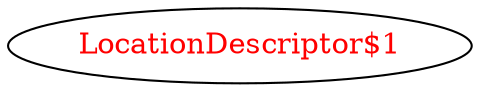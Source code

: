 digraph dependencyGraph {
 concentrate=true;
 ranksep="2.0";
 rankdir="LR"; 
 splines="ortho";
"LocationDescriptor$1" [fontcolor="red"];
}